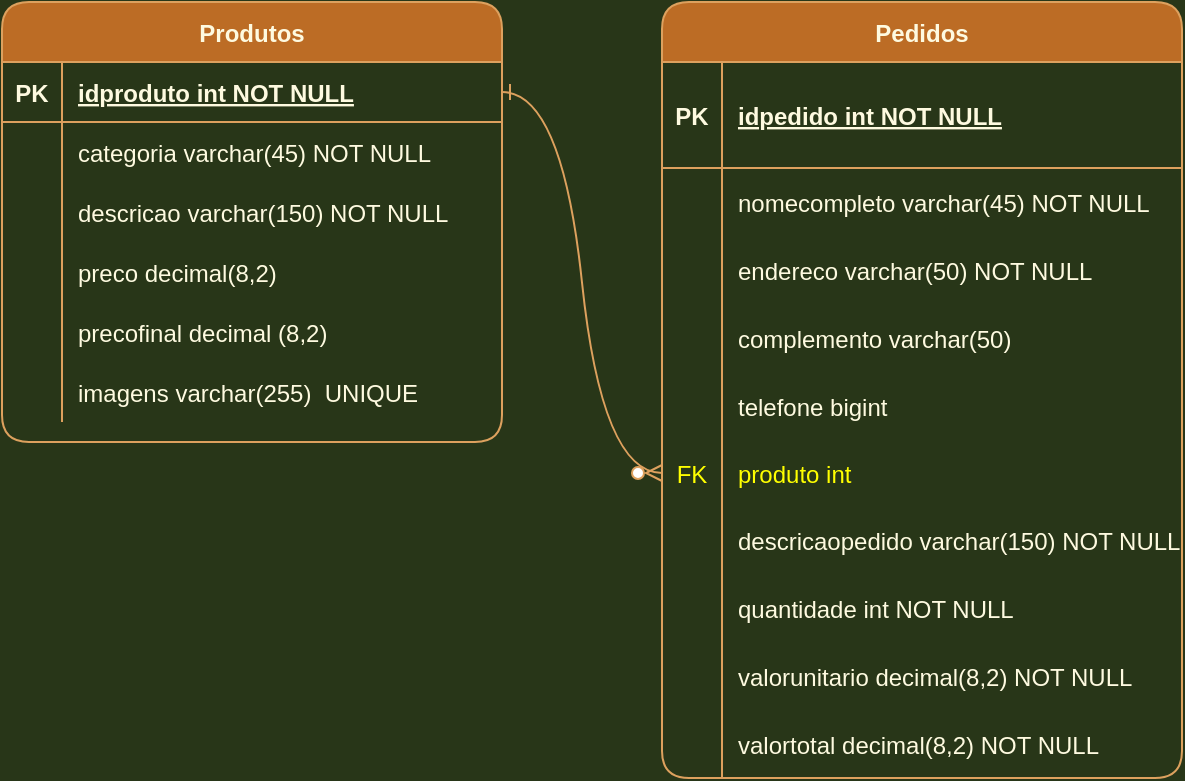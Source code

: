 <mxfile version="13.8.1" type="github">
  <diagram id="R2lEEEUBdFMjLlhIrx00" name="Page-1">
    <mxGraphModel dx="834" dy="467" grid="1" gridSize="10" guides="1" tooltips="1" connect="1" arrows="1" fold="1" page="1" pageScale="1" pageWidth="850" pageHeight="1100" background="#283618" math="0" shadow="0" extFonts="Permanent Marker^https://fonts.googleapis.com/css?family=Permanent+Marker">
      <root>
        <mxCell id="0" />
        <mxCell id="1" parent="0" />
        <mxCell id="C-vyLk0tnHw3VtMMgP7b-1" value="" style="edgeStyle=entityRelationEdgeStyle;endArrow=ERzeroToMany;startArrow=ERone;endFill=1;startFill=0;entryX=0;entryY=0.5;entryDx=0;entryDy=0;strokeColor=#DDA15E;fontColor=#FEFAE0;labelBackgroundColor=#283618;curved=1;" parent="1" source="C-vyLk0tnHw3VtMMgP7b-24" target="C-vyLk0tnHw3VtMMgP7b-6" edge="1">
          <mxGeometry width="100" height="100" relative="1" as="geometry">
            <mxPoint x="340" y="720" as="sourcePoint" />
            <mxPoint x="380" y="210" as="targetPoint" />
          </mxGeometry>
        </mxCell>
        <mxCell id="C-vyLk0tnHw3VtMMgP7b-2" value="Pedidos" style="shape=table;startSize=30;container=1;collapsible=1;childLayout=tableLayout;fixedRows=2;rowLines=0;fontStyle=1;align=center;resizeLast=1;fillColor=#BC6C25;strokeColor=#DDA15E;fontColor=#FEFAE0;rounded=1;" parent="1" vertex="1">
          <mxGeometry x="450" y="120" width="260" height="388" as="geometry" />
        </mxCell>
        <mxCell id="C-vyLk0tnHw3VtMMgP7b-3" value="" style="shape=partialRectangle;collapsible=0;dropTarget=0;pointerEvents=0;fillColor=none;points=[[0,0.5],[1,0.5]];portConstraint=eastwest;top=0;left=0;right=0;bottom=1;strokeColor=#DDA15E;fontColor=#FEFAE0;rounded=1;" parent="C-vyLk0tnHw3VtMMgP7b-2" vertex="1">
          <mxGeometry y="30" width="260" height="53" as="geometry" />
        </mxCell>
        <mxCell id="C-vyLk0tnHw3VtMMgP7b-4" value="PK" style="shape=partialRectangle;overflow=hidden;connectable=0;fillColor=none;top=0;left=0;bottom=0;right=0;fontStyle=1;strokeColor=#DDA15E;fontColor=#FEFAE0;rounded=1;" parent="C-vyLk0tnHw3VtMMgP7b-3" vertex="1">
          <mxGeometry width="30" height="53" as="geometry" />
        </mxCell>
        <mxCell id="C-vyLk0tnHw3VtMMgP7b-5" value="idpedido int NOT NULL" style="shape=partialRectangle;overflow=hidden;connectable=0;fillColor=none;top=0;left=0;bottom=0;right=0;align=left;spacingLeft=6;fontStyle=5;strokeColor=#DDA15E;fontColor=#FEFAE0;rounded=1;" parent="C-vyLk0tnHw3VtMMgP7b-3" vertex="1">
          <mxGeometry x="30" width="230" height="53" as="geometry" />
        </mxCell>
        <mxCell id="C-vyLk0tnHw3VtMMgP7b-9" value="" style="shape=partialRectangle;collapsible=0;dropTarget=0;pointerEvents=0;fillColor=none;points=[[0,0.5],[1,0.5]];portConstraint=eastwest;top=0;left=0;right=0;bottom=0;strokeColor=#DDA15E;fontColor=#FEFAE0;rounded=1;" parent="C-vyLk0tnHw3VtMMgP7b-2" vertex="1">
          <mxGeometry y="83" width="260" height="34" as="geometry" />
        </mxCell>
        <mxCell id="C-vyLk0tnHw3VtMMgP7b-10" value="" style="shape=partialRectangle;overflow=hidden;connectable=0;fillColor=none;top=0;left=0;bottom=0;right=0;strokeColor=#DDA15E;fontColor=#FEFAE0;rounded=1;" parent="C-vyLk0tnHw3VtMMgP7b-9" vertex="1">
          <mxGeometry width="30" height="34" as="geometry" />
        </mxCell>
        <mxCell id="C-vyLk0tnHw3VtMMgP7b-11" value="nomecompleto varchar(45) NOT NULL" style="shape=partialRectangle;overflow=hidden;connectable=0;fillColor=none;top=0;left=0;bottom=0;right=0;align=left;spacingLeft=6;strokeColor=#DDA15E;fontColor=#FEFAE0;rounded=1;" parent="C-vyLk0tnHw3VtMMgP7b-9" vertex="1">
          <mxGeometry x="30" width="230" height="34" as="geometry" />
        </mxCell>
        <mxCell id="yO7iGHgxlLwlcD08x6id-41" value="" style="shape=partialRectangle;collapsible=0;dropTarget=0;pointerEvents=0;fillColor=none;points=[[0,0.5],[1,0.5]];portConstraint=eastwest;top=0;left=0;right=0;bottom=0;strokeColor=#DDA15E;fontColor=#FEFAE0;rounded=1;" vertex="1" parent="C-vyLk0tnHw3VtMMgP7b-2">
          <mxGeometry y="117" width="260" height="34" as="geometry" />
        </mxCell>
        <mxCell id="yO7iGHgxlLwlcD08x6id-42" value="" style="shape=partialRectangle;overflow=hidden;connectable=0;fillColor=none;top=0;left=0;bottom=0;right=0;strokeColor=#DDA15E;fontColor=#FEFAE0;rounded=1;" vertex="1" parent="yO7iGHgxlLwlcD08x6id-41">
          <mxGeometry width="30" height="34" as="geometry" />
        </mxCell>
        <mxCell id="yO7iGHgxlLwlcD08x6id-43" value="endereco varchar(50) NOT NULL" style="shape=partialRectangle;overflow=hidden;connectable=0;fillColor=none;top=0;left=0;bottom=0;right=0;align=left;spacingLeft=6;strokeColor=#DDA15E;fontColor=#FEFAE0;rounded=1;" vertex="1" parent="yO7iGHgxlLwlcD08x6id-41">
          <mxGeometry x="30" width="230" height="34" as="geometry" />
        </mxCell>
        <mxCell id="yO7iGHgxlLwlcD08x6id-16" value="" style="shape=partialRectangle;collapsible=0;dropTarget=0;pointerEvents=0;fillColor=none;points=[[0,0.5],[1,0.5]];portConstraint=eastwest;top=0;left=0;right=0;bottom=0;strokeColor=#DDA15E;fontColor=#FEFAE0;rounded=1;" vertex="1" parent="C-vyLk0tnHw3VtMMgP7b-2">
          <mxGeometry y="151" width="260" height="34" as="geometry" />
        </mxCell>
        <mxCell id="yO7iGHgxlLwlcD08x6id-17" value="" style="shape=partialRectangle;overflow=hidden;connectable=0;fillColor=none;top=0;left=0;bottom=0;right=0;strokeColor=#DDA15E;fontColor=#FEFAE0;rounded=1;" vertex="1" parent="yO7iGHgxlLwlcD08x6id-16">
          <mxGeometry width="30" height="34" as="geometry" />
        </mxCell>
        <mxCell id="yO7iGHgxlLwlcD08x6id-18" value="complemento varchar(50)" style="shape=partialRectangle;overflow=hidden;connectable=0;fillColor=none;top=0;left=0;bottom=0;right=0;align=left;spacingLeft=6;strokeColor=#DDA15E;fontColor=#FEFAE0;rounded=1;" vertex="1" parent="yO7iGHgxlLwlcD08x6id-16">
          <mxGeometry x="30" width="230" height="34" as="geometry" />
        </mxCell>
        <mxCell id="yO7iGHgxlLwlcD08x6id-19" value="" style="shape=partialRectangle;collapsible=0;dropTarget=0;pointerEvents=0;fillColor=none;points=[[0,0.5],[1,0.5]];portConstraint=eastwest;top=0;left=0;right=0;bottom=0;strokeColor=#DDA15E;fontColor=#FEFAE0;rounded=1;" vertex="1" parent="C-vyLk0tnHw3VtMMgP7b-2">
          <mxGeometry y="185" width="260" height="34" as="geometry" />
        </mxCell>
        <mxCell id="yO7iGHgxlLwlcD08x6id-20" value="" style="shape=partialRectangle;overflow=hidden;connectable=0;fillColor=none;top=0;left=0;bottom=0;right=0;strokeColor=#DDA15E;fontColor=#FEFAE0;rounded=1;" vertex="1" parent="yO7iGHgxlLwlcD08x6id-19">
          <mxGeometry width="30" height="34" as="geometry" />
        </mxCell>
        <mxCell id="yO7iGHgxlLwlcD08x6id-21" value="telefone bigint " style="shape=partialRectangle;overflow=hidden;connectable=0;fillColor=none;top=0;left=0;bottom=0;right=0;align=left;spacingLeft=6;strokeColor=#DDA15E;fontColor=#FEFAE0;rounded=1;" vertex="1" parent="yO7iGHgxlLwlcD08x6id-19">
          <mxGeometry x="30" width="230" height="34" as="geometry" />
        </mxCell>
        <mxCell id="C-vyLk0tnHw3VtMMgP7b-6" value="" style="shape=partialRectangle;collapsible=0;dropTarget=0;pointerEvents=0;fillColor=none;points=[[0,0.5],[1,0.5]];portConstraint=eastwest;top=0;left=0;right=0;bottom=0;strokeColor=#DDA15E;fontColor=#FEFAE0;rounded=1;" parent="C-vyLk0tnHw3VtMMgP7b-2" vertex="1">
          <mxGeometry y="219" width="260" height="33" as="geometry" />
        </mxCell>
        <mxCell id="C-vyLk0tnHw3VtMMgP7b-7" value="FK" style="shape=partialRectangle;overflow=hidden;connectable=0;fillColor=none;top=0;left=0;bottom=0;right=0;strokeColor=#DDA15E;rounded=1;fontColor=#FFFF00;" parent="C-vyLk0tnHw3VtMMgP7b-6" vertex="1">
          <mxGeometry width="30" height="33" as="geometry" />
        </mxCell>
        <mxCell id="C-vyLk0tnHw3VtMMgP7b-8" value="produto int" style="shape=partialRectangle;overflow=hidden;connectable=0;fillColor=none;top=0;left=0;bottom=0;right=0;align=left;spacingLeft=6;strokeColor=#DDA15E;rounded=1;fontColor=#FFFF00;" parent="C-vyLk0tnHw3VtMMgP7b-6" vertex="1">
          <mxGeometry x="30" width="230" height="33" as="geometry" />
        </mxCell>
        <mxCell id="yO7iGHgxlLwlcD08x6id-44" value="" style="shape=partialRectangle;collapsible=0;dropTarget=0;pointerEvents=0;fillColor=none;points=[[0,0.5],[1,0.5]];portConstraint=eastwest;top=0;left=0;right=0;bottom=0;strokeColor=#DDA15E;fontColor=#FEFAE0;rounded=1;" vertex="1" parent="C-vyLk0tnHw3VtMMgP7b-2">
          <mxGeometry y="252" width="260" height="34" as="geometry" />
        </mxCell>
        <mxCell id="yO7iGHgxlLwlcD08x6id-45" value="" style="shape=partialRectangle;overflow=hidden;connectable=0;fillColor=none;top=0;left=0;bottom=0;right=0;strokeColor=#DDA15E;fontColor=#FEFAE0;rounded=1;" vertex="1" parent="yO7iGHgxlLwlcD08x6id-44">
          <mxGeometry width="30" height="34" as="geometry" />
        </mxCell>
        <mxCell id="yO7iGHgxlLwlcD08x6id-46" value="descricaopedido varchar(150) NOT NULL" style="shape=partialRectangle;overflow=hidden;connectable=0;fillColor=none;top=0;left=0;bottom=0;right=0;align=left;spacingLeft=6;strokeColor=#DDA15E;fontColor=#FEFAE0;rounded=1;" vertex="1" parent="yO7iGHgxlLwlcD08x6id-44">
          <mxGeometry x="30" width="230" height="34" as="geometry" />
        </mxCell>
        <mxCell id="yO7iGHgxlLwlcD08x6id-47" value="" style="shape=partialRectangle;collapsible=0;dropTarget=0;pointerEvents=0;fillColor=none;points=[[0,0.5],[1,0.5]];portConstraint=eastwest;top=0;left=0;right=0;bottom=0;strokeColor=#DDA15E;fontColor=#FEFAE0;rounded=1;" vertex="1" parent="C-vyLk0tnHw3VtMMgP7b-2">
          <mxGeometry y="286" width="260" height="34" as="geometry" />
        </mxCell>
        <mxCell id="yO7iGHgxlLwlcD08x6id-48" value="" style="shape=partialRectangle;overflow=hidden;connectable=0;fillColor=none;top=0;left=0;bottom=0;right=0;strokeColor=#DDA15E;fontColor=#FEFAE0;rounded=1;" vertex="1" parent="yO7iGHgxlLwlcD08x6id-47">
          <mxGeometry width="30" height="34" as="geometry" />
        </mxCell>
        <mxCell id="yO7iGHgxlLwlcD08x6id-49" value="quantidade int NOT NULL" style="shape=partialRectangle;overflow=hidden;connectable=0;fillColor=none;top=0;left=0;bottom=0;right=0;align=left;spacingLeft=6;strokeColor=#DDA15E;fontColor=#FEFAE0;rounded=1;" vertex="1" parent="yO7iGHgxlLwlcD08x6id-47">
          <mxGeometry x="30" width="230" height="34" as="geometry" />
        </mxCell>
        <mxCell id="yO7iGHgxlLwlcD08x6id-51" value="" style="shape=partialRectangle;collapsible=0;dropTarget=0;pointerEvents=0;fillColor=none;points=[[0,0.5],[1,0.5]];portConstraint=eastwest;top=0;left=0;right=0;bottom=0;strokeColor=#DDA15E;fontColor=#FEFAE0;rounded=1;" vertex="1" parent="C-vyLk0tnHw3VtMMgP7b-2">
          <mxGeometry y="320" width="260" height="34" as="geometry" />
        </mxCell>
        <mxCell id="yO7iGHgxlLwlcD08x6id-52" value="" style="shape=partialRectangle;overflow=hidden;connectable=0;fillColor=none;top=0;left=0;bottom=0;right=0;strokeColor=#DDA15E;fontColor=#FEFAE0;rounded=1;" vertex="1" parent="yO7iGHgxlLwlcD08x6id-51">
          <mxGeometry width="30" height="34" as="geometry" />
        </mxCell>
        <mxCell id="yO7iGHgxlLwlcD08x6id-53" value="valorunitario decimal(8,2) NOT NULL" style="shape=partialRectangle;overflow=hidden;connectable=0;fillColor=none;top=0;left=0;bottom=0;right=0;align=left;spacingLeft=6;strokeColor=#DDA15E;fontColor=#FEFAE0;rounded=1;" vertex="1" parent="yO7iGHgxlLwlcD08x6id-51">
          <mxGeometry x="30" width="230" height="34" as="geometry" />
        </mxCell>
        <mxCell id="yO7iGHgxlLwlcD08x6id-54" value="" style="shape=partialRectangle;collapsible=0;dropTarget=0;pointerEvents=0;fillColor=none;points=[[0,0.5],[1,0.5]];portConstraint=eastwest;top=0;left=0;right=0;bottom=0;strokeColor=#DDA15E;fontColor=#FEFAE0;rounded=1;" vertex="1" parent="C-vyLk0tnHw3VtMMgP7b-2">
          <mxGeometry y="354" width="260" height="34" as="geometry" />
        </mxCell>
        <mxCell id="yO7iGHgxlLwlcD08x6id-55" value="" style="shape=partialRectangle;overflow=hidden;connectable=0;fillColor=none;top=0;left=0;bottom=0;right=0;strokeColor=#DDA15E;fontColor=#FEFAE0;rounded=1;" vertex="1" parent="yO7iGHgxlLwlcD08x6id-54">
          <mxGeometry width="30" height="34" as="geometry" />
        </mxCell>
        <mxCell id="yO7iGHgxlLwlcD08x6id-56" value="valortotal decimal(8,2) NOT NULL" style="shape=partialRectangle;overflow=hidden;connectable=0;fillColor=none;top=0;left=0;bottom=0;right=0;align=left;spacingLeft=6;strokeColor=#DDA15E;fontColor=#FEFAE0;rounded=1;" vertex="1" parent="yO7iGHgxlLwlcD08x6id-54">
          <mxGeometry x="30" width="230" height="34" as="geometry" />
        </mxCell>
        <mxCell id="C-vyLk0tnHw3VtMMgP7b-23" value="Produtos" style="shape=table;startSize=30;container=1;collapsible=1;childLayout=tableLayout;fixedRows=1;rowLines=0;fontStyle=1;align=center;resizeLast=1;fillColor=#BC6C25;strokeColor=#DDA15E;fontColor=#FEFAE0;rounded=1;" parent="1" vertex="1">
          <mxGeometry x="120" y="120" width="250" height="220" as="geometry" />
        </mxCell>
        <mxCell id="C-vyLk0tnHw3VtMMgP7b-24" value="" style="shape=partialRectangle;collapsible=0;dropTarget=0;pointerEvents=0;fillColor=none;points=[[0,0.5],[1,0.5]];portConstraint=eastwest;top=0;left=0;right=0;bottom=1;strokeColor=#DDA15E;fontColor=#FEFAE0;rounded=1;" parent="C-vyLk0tnHw3VtMMgP7b-23" vertex="1">
          <mxGeometry y="30" width="250" height="30" as="geometry" />
        </mxCell>
        <mxCell id="C-vyLk0tnHw3VtMMgP7b-25" value="PK" style="shape=partialRectangle;overflow=hidden;connectable=0;fillColor=none;top=0;left=0;bottom=0;right=0;fontStyle=1;strokeColor=#DDA15E;fontColor=#FEFAE0;rounded=1;" parent="C-vyLk0tnHw3VtMMgP7b-24" vertex="1">
          <mxGeometry width="30" height="30" as="geometry" />
        </mxCell>
        <mxCell id="C-vyLk0tnHw3VtMMgP7b-26" value="idproduto int NOT NULL" style="shape=partialRectangle;overflow=hidden;connectable=0;fillColor=none;top=0;left=0;bottom=0;right=0;align=left;spacingLeft=6;fontStyle=5;strokeColor=#DDA15E;fontColor=#FEFAE0;rounded=1;" parent="C-vyLk0tnHw3VtMMgP7b-24" vertex="1">
          <mxGeometry x="30" width="220" height="30" as="geometry" />
        </mxCell>
        <mxCell id="C-vyLk0tnHw3VtMMgP7b-27" value="" style="shape=partialRectangle;collapsible=0;dropTarget=0;pointerEvents=0;fillColor=none;points=[[0,0.5],[1,0.5]];portConstraint=eastwest;top=0;left=0;right=0;bottom=0;strokeColor=#DDA15E;fontColor=#FEFAE0;rounded=1;" parent="C-vyLk0tnHw3VtMMgP7b-23" vertex="1">
          <mxGeometry y="60" width="250" height="30" as="geometry" />
        </mxCell>
        <mxCell id="C-vyLk0tnHw3VtMMgP7b-28" value="" style="shape=partialRectangle;overflow=hidden;connectable=0;fillColor=none;top=0;left=0;bottom=0;right=0;strokeColor=#DDA15E;fontColor=#FEFAE0;rounded=1;" parent="C-vyLk0tnHw3VtMMgP7b-27" vertex="1">
          <mxGeometry width="30" height="30" as="geometry" />
        </mxCell>
        <mxCell id="C-vyLk0tnHw3VtMMgP7b-29" value="categoria varchar(45) NOT NULL" style="shape=partialRectangle;overflow=hidden;connectable=0;fillColor=none;top=0;left=0;bottom=0;right=0;align=left;spacingLeft=6;strokeColor=#DDA15E;fontColor=#FEFAE0;rounded=1;" parent="C-vyLk0tnHw3VtMMgP7b-27" vertex="1">
          <mxGeometry x="30" width="220" height="30" as="geometry" />
        </mxCell>
        <mxCell id="yO7iGHgxlLwlcD08x6id-1" value="" style="shape=partialRectangle;collapsible=0;dropTarget=0;pointerEvents=0;fillColor=none;points=[[0,0.5],[1,0.5]];portConstraint=eastwest;top=0;left=0;right=0;bottom=0;strokeColor=#DDA15E;fontColor=#FEFAE0;rounded=1;" vertex="1" parent="C-vyLk0tnHw3VtMMgP7b-23">
          <mxGeometry y="90" width="250" height="30" as="geometry" />
        </mxCell>
        <mxCell id="yO7iGHgxlLwlcD08x6id-2" value="" style="shape=partialRectangle;overflow=hidden;connectable=0;fillColor=none;top=0;left=0;bottom=0;right=0;strokeColor=#DDA15E;fontColor=#FEFAE0;rounded=1;" vertex="1" parent="yO7iGHgxlLwlcD08x6id-1">
          <mxGeometry width="30" height="30" as="geometry" />
        </mxCell>
        <mxCell id="yO7iGHgxlLwlcD08x6id-3" value="descricao varchar(150) NOT NULL" style="shape=partialRectangle;overflow=hidden;connectable=0;fillColor=none;top=0;left=0;bottom=0;right=0;align=left;spacingLeft=6;strokeColor=#DDA15E;fontColor=#FEFAE0;rounded=1;" vertex="1" parent="yO7iGHgxlLwlcD08x6id-1">
          <mxGeometry x="30" width="220" height="30" as="geometry" />
        </mxCell>
        <mxCell id="yO7iGHgxlLwlcD08x6id-7" value="" style="shape=partialRectangle;collapsible=0;dropTarget=0;pointerEvents=0;fillColor=none;points=[[0,0.5],[1,0.5]];portConstraint=eastwest;top=0;left=0;right=0;bottom=0;strokeColor=#DDA15E;fontColor=#FEFAE0;rounded=1;" vertex="1" parent="C-vyLk0tnHw3VtMMgP7b-23">
          <mxGeometry y="120" width="250" height="30" as="geometry" />
        </mxCell>
        <mxCell id="yO7iGHgxlLwlcD08x6id-8" value="" style="shape=partialRectangle;overflow=hidden;connectable=0;fillColor=none;top=0;left=0;bottom=0;right=0;strokeColor=#DDA15E;fontColor=#FEFAE0;rounded=1;" vertex="1" parent="yO7iGHgxlLwlcD08x6id-7">
          <mxGeometry width="30" height="30" as="geometry" />
        </mxCell>
        <mxCell id="yO7iGHgxlLwlcD08x6id-9" value="preco decimal(8,2)" style="shape=partialRectangle;overflow=hidden;connectable=0;fillColor=none;top=0;left=0;bottom=0;right=0;align=left;spacingLeft=6;strokeColor=#DDA15E;fontColor=#FEFAE0;rounded=1;" vertex="1" parent="yO7iGHgxlLwlcD08x6id-7">
          <mxGeometry x="30" width="220" height="30" as="geometry" />
        </mxCell>
        <mxCell id="yO7iGHgxlLwlcD08x6id-10" value="" style="shape=partialRectangle;collapsible=0;dropTarget=0;pointerEvents=0;fillColor=none;points=[[0,0.5],[1,0.5]];portConstraint=eastwest;top=0;left=0;right=0;bottom=0;strokeColor=#DDA15E;fontColor=#FEFAE0;rounded=1;" vertex="1" parent="C-vyLk0tnHw3VtMMgP7b-23">
          <mxGeometry y="150" width="250" height="30" as="geometry" />
        </mxCell>
        <mxCell id="yO7iGHgxlLwlcD08x6id-11" value="" style="shape=partialRectangle;overflow=hidden;connectable=0;fillColor=none;top=0;left=0;bottom=0;right=0;strokeColor=#DDA15E;fontColor=#FEFAE0;rounded=1;" vertex="1" parent="yO7iGHgxlLwlcD08x6id-10">
          <mxGeometry width="30" height="30" as="geometry" />
        </mxCell>
        <mxCell id="yO7iGHgxlLwlcD08x6id-12" value="precofinal decimal (8,2)" style="shape=partialRectangle;overflow=hidden;connectable=0;fillColor=none;top=0;left=0;bottom=0;right=0;align=left;spacingLeft=6;strokeColor=#DDA15E;fontColor=#FEFAE0;rounded=1;" vertex="1" parent="yO7iGHgxlLwlcD08x6id-10">
          <mxGeometry x="30" width="220" height="30" as="geometry" />
        </mxCell>
        <mxCell id="yO7iGHgxlLwlcD08x6id-13" value="" style="shape=partialRectangle;collapsible=0;dropTarget=0;pointerEvents=0;fillColor=none;points=[[0,0.5],[1,0.5]];portConstraint=eastwest;top=0;left=0;right=0;bottom=0;strokeColor=#DDA15E;fontColor=#FEFAE0;rounded=1;" vertex="1" parent="C-vyLk0tnHw3VtMMgP7b-23">
          <mxGeometry y="180" width="250" height="30" as="geometry" />
        </mxCell>
        <mxCell id="yO7iGHgxlLwlcD08x6id-14" value="" style="shape=partialRectangle;overflow=hidden;connectable=0;fillColor=none;top=0;left=0;bottom=0;right=0;strokeColor=#DDA15E;fontColor=#FEFAE0;rounded=1;" vertex="1" parent="yO7iGHgxlLwlcD08x6id-13">
          <mxGeometry width="30" height="30" as="geometry" />
        </mxCell>
        <mxCell id="yO7iGHgxlLwlcD08x6id-15" value="imagens varchar(255)  UNIQUE" style="shape=partialRectangle;overflow=hidden;connectable=0;fillColor=none;top=0;left=0;bottom=0;right=0;align=left;spacingLeft=6;strokeColor=#DDA15E;fontColor=#FEFAE0;rounded=1;" vertex="1" parent="yO7iGHgxlLwlcD08x6id-13">
          <mxGeometry x="30" width="220" height="30" as="geometry" />
        </mxCell>
      </root>
    </mxGraphModel>
  </diagram>
</mxfile>
